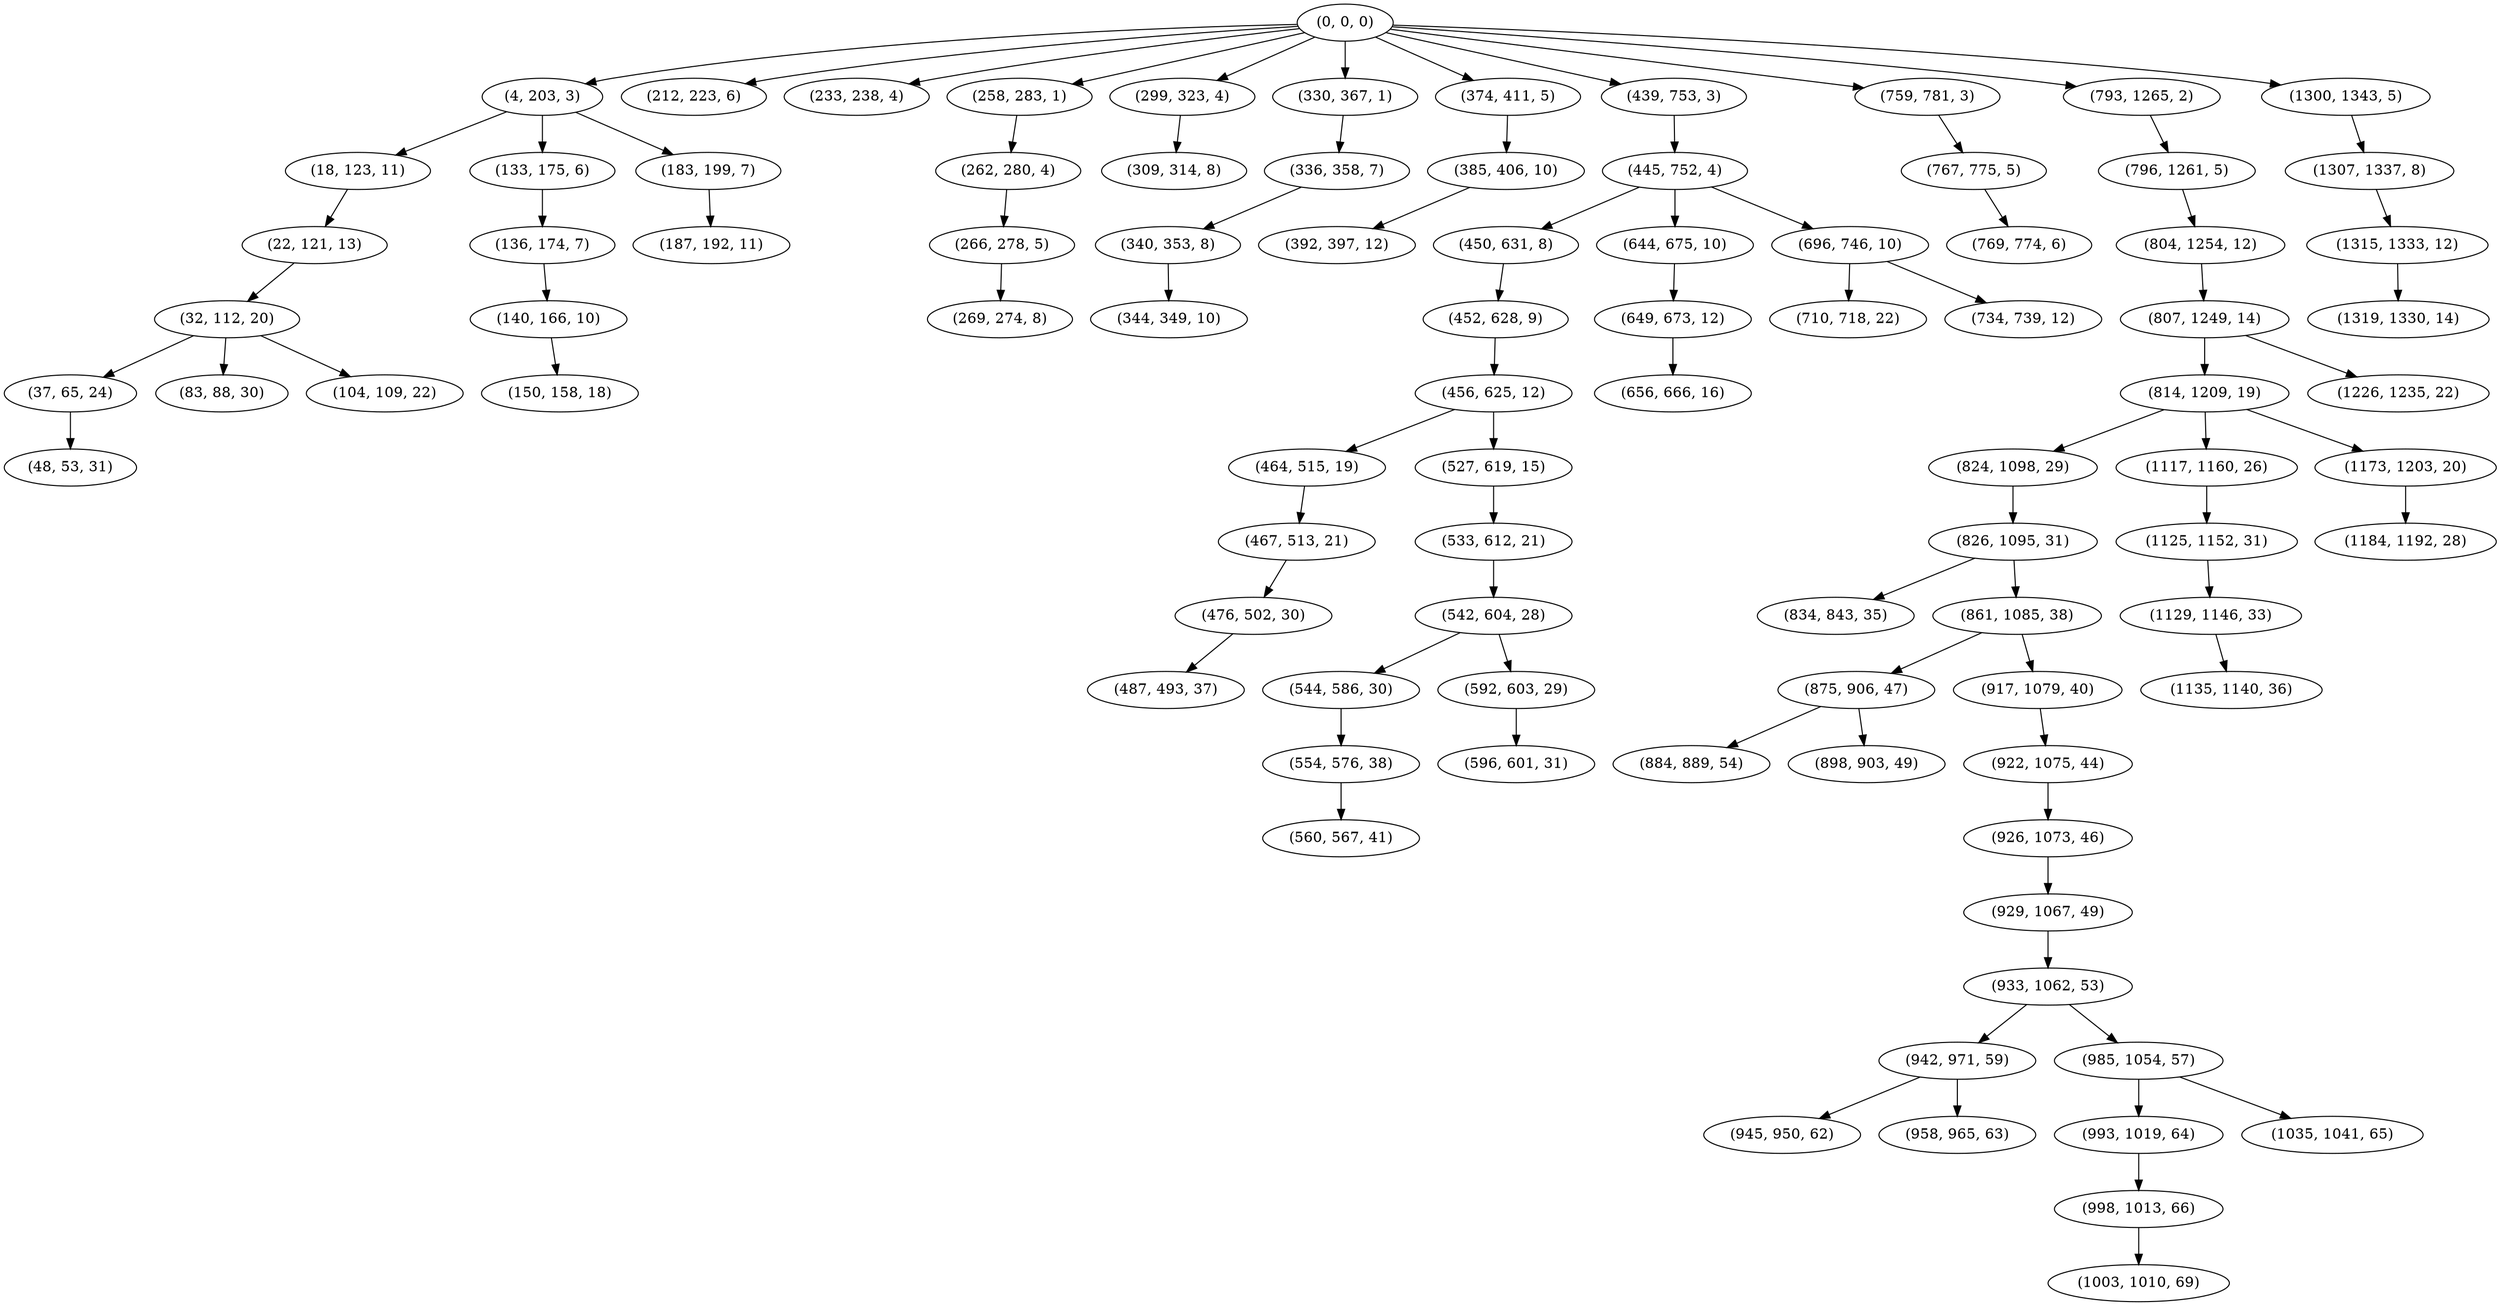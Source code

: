 digraph tree {
    "(0, 0, 0)";
    "(4, 203, 3)";
    "(18, 123, 11)";
    "(22, 121, 13)";
    "(32, 112, 20)";
    "(37, 65, 24)";
    "(48, 53, 31)";
    "(83, 88, 30)";
    "(104, 109, 22)";
    "(133, 175, 6)";
    "(136, 174, 7)";
    "(140, 166, 10)";
    "(150, 158, 18)";
    "(183, 199, 7)";
    "(187, 192, 11)";
    "(212, 223, 6)";
    "(233, 238, 4)";
    "(258, 283, 1)";
    "(262, 280, 4)";
    "(266, 278, 5)";
    "(269, 274, 8)";
    "(299, 323, 4)";
    "(309, 314, 8)";
    "(330, 367, 1)";
    "(336, 358, 7)";
    "(340, 353, 8)";
    "(344, 349, 10)";
    "(374, 411, 5)";
    "(385, 406, 10)";
    "(392, 397, 12)";
    "(439, 753, 3)";
    "(445, 752, 4)";
    "(450, 631, 8)";
    "(452, 628, 9)";
    "(456, 625, 12)";
    "(464, 515, 19)";
    "(467, 513, 21)";
    "(476, 502, 30)";
    "(487, 493, 37)";
    "(527, 619, 15)";
    "(533, 612, 21)";
    "(542, 604, 28)";
    "(544, 586, 30)";
    "(554, 576, 38)";
    "(560, 567, 41)";
    "(592, 603, 29)";
    "(596, 601, 31)";
    "(644, 675, 10)";
    "(649, 673, 12)";
    "(656, 666, 16)";
    "(696, 746, 10)";
    "(710, 718, 22)";
    "(734, 739, 12)";
    "(759, 781, 3)";
    "(767, 775, 5)";
    "(769, 774, 6)";
    "(793, 1265, 2)";
    "(796, 1261, 5)";
    "(804, 1254, 12)";
    "(807, 1249, 14)";
    "(814, 1209, 19)";
    "(824, 1098, 29)";
    "(826, 1095, 31)";
    "(834, 843, 35)";
    "(861, 1085, 38)";
    "(875, 906, 47)";
    "(884, 889, 54)";
    "(898, 903, 49)";
    "(917, 1079, 40)";
    "(922, 1075, 44)";
    "(926, 1073, 46)";
    "(929, 1067, 49)";
    "(933, 1062, 53)";
    "(942, 971, 59)";
    "(945, 950, 62)";
    "(958, 965, 63)";
    "(985, 1054, 57)";
    "(993, 1019, 64)";
    "(998, 1013, 66)";
    "(1003, 1010, 69)";
    "(1035, 1041, 65)";
    "(1117, 1160, 26)";
    "(1125, 1152, 31)";
    "(1129, 1146, 33)";
    "(1135, 1140, 36)";
    "(1173, 1203, 20)";
    "(1184, 1192, 28)";
    "(1226, 1235, 22)";
    "(1300, 1343, 5)";
    "(1307, 1337, 8)";
    "(1315, 1333, 12)";
    "(1319, 1330, 14)";
    "(0, 0, 0)" -> "(4, 203, 3)";
    "(0, 0, 0)" -> "(212, 223, 6)";
    "(0, 0, 0)" -> "(233, 238, 4)";
    "(0, 0, 0)" -> "(258, 283, 1)";
    "(0, 0, 0)" -> "(299, 323, 4)";
    "(0, 0, 0)" -> "(330, 367, 1)";
    "(0, 0, 0)" -> "(374, 411, 5)";
    "(0, 0, 0)" -> "(439, 753, 3)";
    "(0, 0, 0)" -> "(759, 781, 3)";
    "(0, 0, 0)" -> "(793, 1265, 2)";
    "(0, 0, 0)" -> "(1300, 1343, 5)";
    "(4, 203, 3)" -> "(18, 123, 11)";
    "(4, 203, 3)" -> "(133, 175, 6)";
    "(4, 203, 3)" -> "(183, 199, 7)";
    "(18, 123, 11)" -> "(22, 121, 13)";
    "(22, 121, 13)" -> "(32, 112, 20)";
    "(32, 112, 20)" -> "(37, 65, 24)";
    "(32, 112, 20)" -> "(83, 88, 30)";
    "(32, 112, 20)" -> "(104, 109, 22)";
    "(37, 65, 24)" -> "(48, 53, 31)";
    "(133, 175, 6)" -> "(136, 174, 7)";
    "(136, 174, 7)" -> "(140, 166, 10)";
    "(140, 166, 10)" -> "(150, 158, 18)";
    "(183, 199, 7)" -> "(187, 192, 11)";
    "(258, 283, 1)" -> "(262, 280, 4)";
    "(262, 280, 4)" -> "(266, 278, 5)";
    "(266, 278, 5)" -> "(269, 274, 8)";
    "(299, 323, 4)" -> "(309, 314, 8)";
    "(330, 367, 1)" -> "(336, 358, 7)";
    "(336, 358, 7)" -> "(340, 353, 8)";
    "(340, 353, 8)" -> "(344, 349, 10)";
    "(374, 411, 5)" -> "(385, 406, 10)";
    "(385, 406, 10)" -> "(392, 397, 12)";
    "(439, 753, 3)" -> "(445, 752, 4)";
    "(445, 752, 4)" -> "(450, 631, 8)";
    "(445, 752, 4)" -> "(644, 675, 10)";
    "(445, 752, 4)" -> "(696, 746, 10)";
    "(450, 631, 8)" -> "(452, 628, 9)";
    "(452, 628, 9)" -> "(456, 625, 12)";
    "(456, 625, 12)" -> "(464, 515, 19)";
    "(456, 625, 12)" -> "(527, 619, 15)";
    "(464, 515, 19)" -> "(467, 513, 21)";
    "(467, 513, 21)" -> "(476, 502, 30)";
    "(476, 502, 30)" -> "(487, 493, 37)";
    "(527, 619, 15)" -> "(533, 612, 21)";
    "(533, 612, 21)" -> "(542, 604, 28)";
    "(542, 604, 28)" -> "(544, 586, 30)";
    "(542, 604, 28)" -> "(592, 603, 29)";
    "(544, 586, 30)" -> "(554, 576, 38)";
    "(554, 576, 38)" -> "(560, 567, 41)";
    "(592, 603, 29)" -> "(596, 601, 31)";
    "(644, 675, 10)" -> "(649, 673, 12)";
    "(649, 673, 12)" -> "(656, 666, 16)";
    "(696, 746, 10)" -> "(710, 718, 22)";
    "(696, 746, 10)" -> "(734, 739, 12)";
    "(759, 781, 3)" -> "(767, 775, 5)";
    "(767, 775, 5)" -> "(769, 774, 6)";
    "(793, 1265, 2)" -> "(796, 1261, 5)";
    "(796, 1261, 5)" -> "(804, 1254, 12)";
    "(804, 1254, 12)" -> "(807, 1249, 14)";
    "(807, 1249, 14)" -> "(814, 1209, 19)";
    "(807, 1249, 14)" -> "(1226, 1235, 22)";
    "(814, 1209, 19)" -> "(824, 1098, 29)";
    "(814, 1209, 19)" -> "(1117, 1160, 26)";
    "(814, 1209, 19)" -> "(1173, 1203, 20)";
    "(824, 1098, 29)" -> "(826, 1095, 31)";
    "(826, 1095, 31)" -> "(834, 843, 35)";
    "(826, 1095, 31)" -> "(861, 1085, 38)";
    "(861, 1085, 38)" -> "(875, 906, 47)";
    "(861, 1085, 38)" -> "(917, 1079, 40)";
    "(875, 906, 47)" -> "(884, 889, 54)";
    "(875, 906, 47)" -> "(898, 903, 49)";
    "(917, 1079, 40)" -> "(922, 1075, 44)";
    "(922, 1075, 44)" -> "(926, 1073, 46)";
    "(926, 1073, 46)" -> "(929, 1067, 49)";
    "(929, 1067, 49)" -> "(933, 1062, 53)";
    "(933, 1062, 53)" -> "(942, 971, 59)";
    "(933, 1062, 53)" -> "(985, 1054, 57)";
    "(942, 971, 59)" -> "(945, 950, 62)";
    "(942, 971, 59)" -> "(958, 965, 63)";
    "(985, 1054, 57)" -> "(993, 1019, 64)";
    "(985, 1054, 57)" -> "(1035, 1041, 65)";
    "(993, 1019, 64)" -> "(998, 1013, 66)";
    "(998, 1013, 66)" -> "(1003, 1010, 69)";
    "(1117, 1160, 26)" -> "(1125, 1152, 31)";
    "(1125, 1152, 31)" -> "(1129, 1146, 33)";
    "(1129, 1146, 33)" -> "(1135, 1140, 36)";
    "(1173, 1203, 20)" -> "(1184, 1192, 28)";
    "(1300, 1343, 5)" -> "(1307, 1337, 8)";
    "(1307, 1337, 8)" -> "(1315, 1333, 12)";
    "(1315, 1333, 12)" -> "(1319, 1330, 14)";
}
